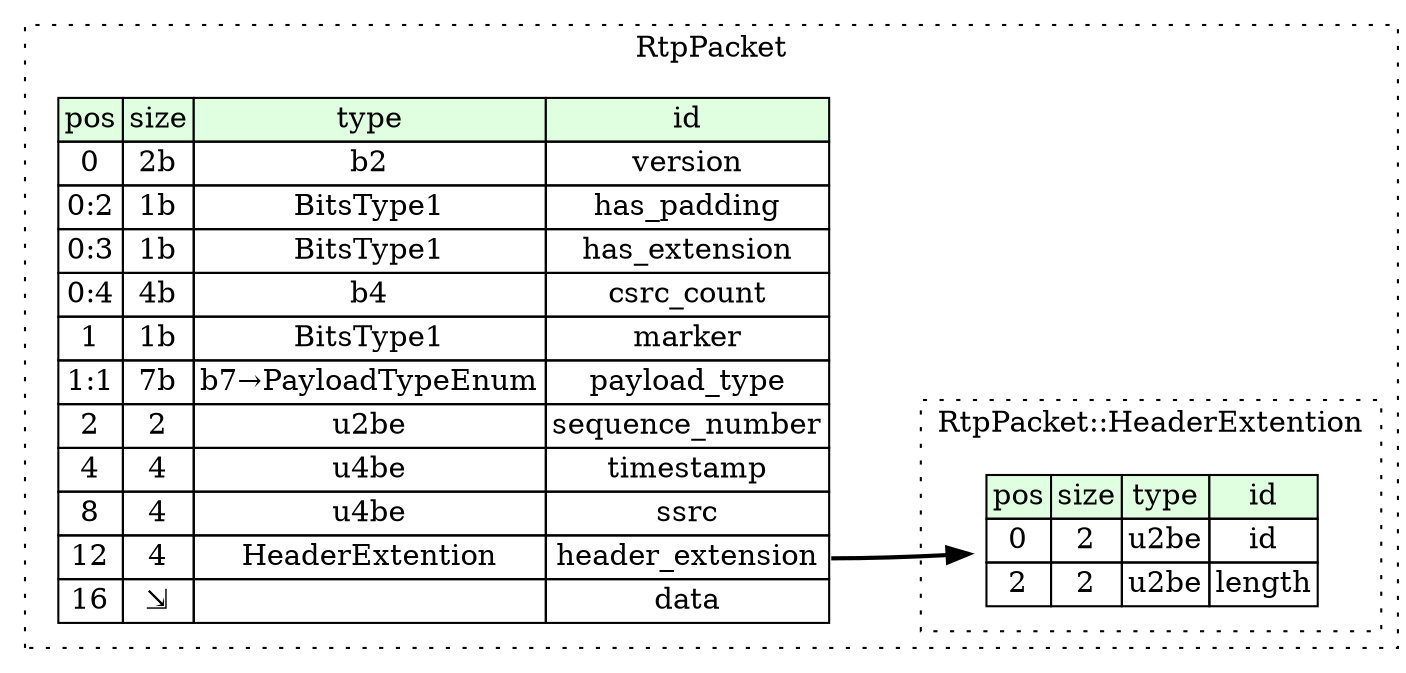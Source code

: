digraph {
	rankdir=LR;
	node [shape=plaintext];
	subgraph cluster__rtp_packet {
		label="RtpPacket";
		graph[style=dotted];

		rtp_packet__seq [label=<<TABLE BORDER="0" CELLBORDER="1" CELLSPACING="0">
			<TR><TD BGCOLOR="#E0FFE0">pos</TD><TD BGCOLOR="#E0FFE0">size</TD><TD BGCOLOR="#E0FFE0">type</TD><TD BGCOLOR="#E0FFE0">id</TD></TR>
			<TR><TD PORT="version_pos">0</TD><TD PORT="version_size">2b</TD><TD>b2</TD><TD PORT="version_type">version</TD></TR>
			<TR><TD PORT="has_padding_pos">0:2</TD><TD PORT="has_padding_size">1b</TD><TD>BitsType1</TD><TD PORT="has_padding_type">has_padding</TD></TR>
			<TR><TD PORT="has_extension_pos">0:3</TD><TD PORT="has_extension_size">1b</TD><TD>BitsType1</TD><TD PORT="has_extension_type">has_extension</TD></TR>
			<TR><TD PORT="csrc_count_pos">0:4</TD><TD PORT="csrc_count_size">4b</TD><TD>b4</TD><TD PORT="csrc_count_type">csrc_count</TD></TR>
			<TR><TD PORT="marker_pos">1</TD><TD PORT="marker_size">1b</TD><TD>BitsType1</TD><TD PORT="marker_type">marker</TD></TR>
			<TR><TD PORT="payload_type_pos">1:1</TD><TD PORT="payload_type_size">7b</TD><TD>b7→PayloadTypeEnum</TD><TD PORT="payload_type_type">payload_type</TD></TR>
			<TR><TD PORT="sequence_number_pos">2</TD><TD PORT="sequence_number_size">2</TD><TD>u2be</TD><TD PORT="sequence_number_type">sequence_number</TD></TR>
			<TR><TD PORT="timestamp_pos">4</TD><TD PORT="timestamp_size">4</TD><TD>u4be</TD><TD PORT="timestamp_type">timestamp</TD></TR>
			<TR><TD PORT="ssrc_pos">8</TD><TD PORT="ssrc_size">4</TD><TD>u4be</TD><TD PORT="ssrc_type">ssrc</TD></TR>
			<TR><TD PORT="header_extension_pos">12</TD><TD PORT="header_extension_size">4</TD><TD>HeaderExtention</TD><TD PORT="header_extension_type">header_extension</TD></TR>
			<TR><TD PORT="data_pos">16</TD><TD PORT="data_size">⇲</TD><TD></TD><TD PORT="data_type">data</TD></TR>
		</TABLE>>];
		subgraph cluster__header_extention {
			label="RtpPacket::HeaderExtention";
			graph[style=dotted];

			header_extention__seq [label=<<TABLE BORDER="0" CELLBORDER="1" CELLSPACING="0">
				<TR><TD BGCOLOR="#E0FFE0">pos</TD><TD BGCOLOR="#E0FFE0">size</TD><TD BGCOLOR="#E0FFE0">type</TD><TD BGCOLOR="#E0FFE0">id</TD></TR>
				<TR><TD PORT="id_pos">0</TD><TD PORT="id_size">2</TD><TD>u2be</TD><TD PORT="id_type">id</TD></TR>
				<TR><TD PORT="length_pos">2</TD><TD PORT="length_size">2</TD><TD>u2be</TD><TD PORT="length_type">length</TD></TR>
			</TABLE>>];
		}
	}
	rtp_packet__seq:header_extension_type -> header_extention__seq [style=bold];
}
